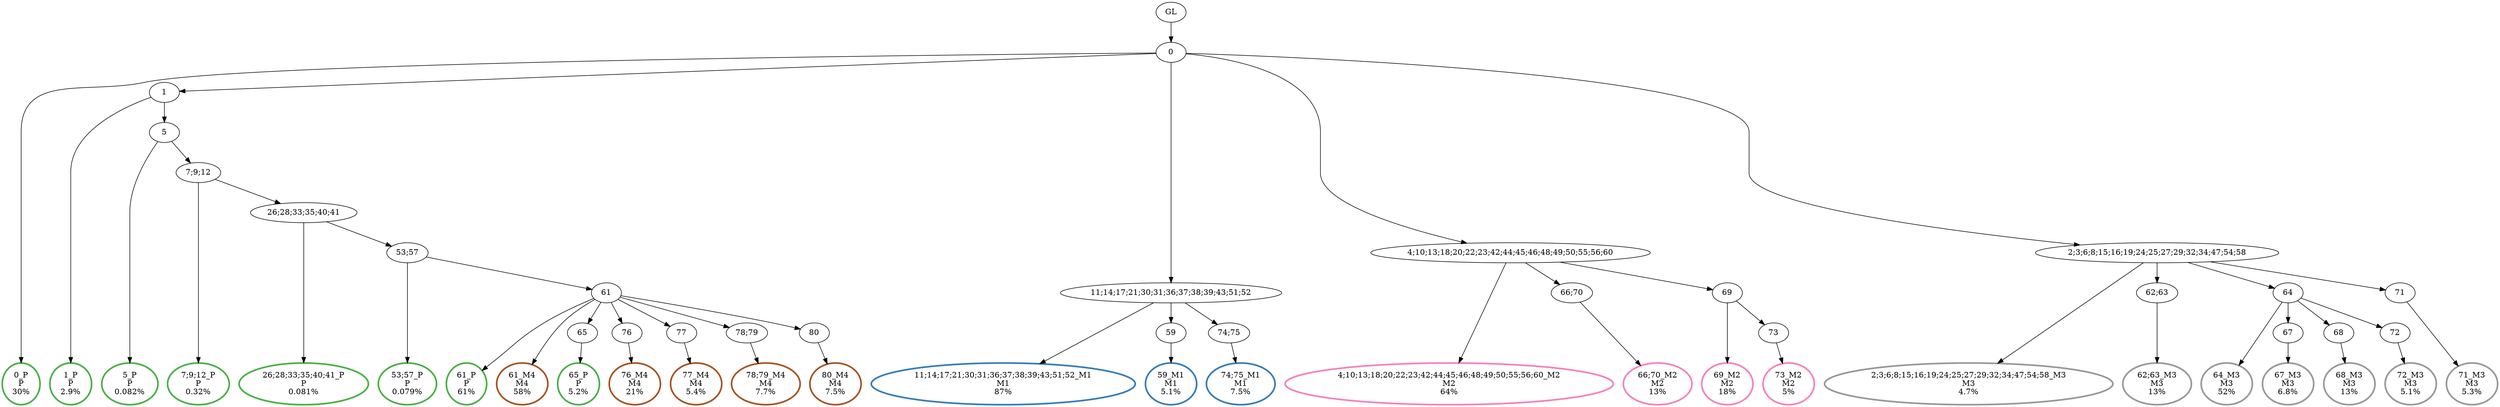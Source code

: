 digraph T {
	{
		rank=same
		51 [penwidth=3,colorscheme=set19,color=3,label="0_P\nP\n30%"]
		49 [penwidth=3,colorscheme=set19,color=3,label="1_P\nP\n2.9%"]
		47 [penwidth=3,colorscheme=set19,color=3,label="5_P\nP\n0.082%"]
		45 [penwidth=3,colorscheme=set19,color=3,label="7;9;12_P\nP\n0.32%"]
		43 [penwidth=3,colorscheme=set19,color=3,label="26;28;33;35;40;41_P\nP\n0.081%"]
		41 [penwidth=3,colorscheme=set19,color=3,label="53;57_P\nP\n0.079%"]
		39 [penwidth=3,colorscheme=set19,color=3,label="61_P\nP\n61%"]
		37 [penwidth=3,colorscheme=set19,color=3,label="65_P\nP\n5.2%"]
		35 [penwidth=3,colorscheme=set19,color=2,label="11;14;17;21;30;31;36;37;38;39;43;51;52_M1\nM1\n87%"]
		33 [penwidth=3,colorscheme=set19,color=2,label="59_M1\nM1\n5.1%"]
		31 [penwidth=3,colorscheme=set19,color=2,label="74;75_M1\nM1\n7.5%"]
		29 [penwidth=3,colorscheme=set19,color=8,label="4;10;13;18;20;22;23;42;44;45;46;48;49;50;55;56;60_M2\nM2\n64%"]
		27 [penwidth=3,colorscheme=set19,color=8,label="66;70_M2\nM2\n13%"]
		25 [penwidth=3,colorscheme=set19,color=8,label="69_M2\nM2\n18%"]
		23 [penwidth=3,colorscheme=set19,color=8,label="73_M2\nM2\n5%"]
		21 [penwidth=3,colorscheme=set19,color=9,label="2;3;6;8;15;16;19;24;25;27;29;32;34;47;54;58_M3\nM3\n4.7%"]
		19 [penwidth=3,colorscheme=set19,color=9,label="62;63_M3\nM3\n13%"]
		17 [penwidth=3,colorscheme=set19,color=9,label="64_M3\nM3\n52%"]
		15 [penwidth=3,colorscheme=set19,color=9,label="67_M3\nM3\n6.8%"]
		13 [penwidth=3,colorscheme=set19,color=9,label="68_M3\nM3\n13%"]
		11 [penwidth=3,colorscheme=set19,color=9,label="72_M3\nM3\n5.1%"]
		9 [penwidth=3,colorscheme=set19,color=9,label="71_M3\nM3\n5.3%"]
		8 [penwidth=3,colorscheme=set19,color=7,label="61_M4\nM4\n58%"]
		6 [penwidth=3,colorscheme=set19,color=7,label="76_M4\nM4\n21%"]
		4 [penwidth=3,colorscheme=set19,color=7,label="77_M4\nM4\n5.4%"]
		2 [penwidth=3,colorscheme=set19,color=7,label="78;79_M4\nM4\n7.7%"]
		0 [penwidth=3,colorscheme=set19,color=7,label="80_M4\nM4\n7.5%"]
	}
	53 [label="GL"]
	52 [label="0"]
	50 [label="1"]
	48 [label="5"]
	46 [label="7;9;12"]
	44 [label="26;28;33;35;40;41"]
	42 [label="53;57"]
	40 [label="61"]
	38 [label="65"]
	36 [label="11;14;17;21;30;31;36;37;38;39;43;51;52"]
	34 [label="59"]
	32 [label="74;75"]
	30 [label="4;10;13;18;20;22;23;42;44;45;46;48;49;50;55;56;60"]
	28 [label="66;70"]
	26 [label="69"]
	24 [label="73"]
	22 [label="2;3;6;8;15;16;19;24;25;27;29;32;34;47;54;58"]
	20 [label="62;63"]
	18 [label="64"]
	16 [label="67"]
	14 [label="68"]
	12 [label="72"]
	10 [label="71"]
	7 [label="76"]
	5 [label="77"]
	3 [label="78;79"]
	1 [label="80"]
	53 -> 52
	52 -> 51
	52 -> 50
	52 -> 36
	52 -> 30
	52 -> 22
	50 -> 49
	50 -> 48
	48 -> 47
	48 -> 46
	46 -> 45
	46 -> 44
	44 -> 43
	44 -> 42
	42 -> 41
	42 -> 40
	40 -> 39
	40 -> 38
	40 -> 8
	40 -> 7
	40 -> 5
	40 -> 3
	40 -> 1
	38 -> 37
	36 -> 35
	36 -> 34
	36 -> 32
	34 -> 33
	32 -> 31
	30 -> 29
	30 -> 28
	30 -> 26
	28 -> 27
	26 -> 25
	26 -> 24
	24 -> 23
	22 -> 21
	22 -> 20
	22 -> 18
	22 -> 10
	20 -> 19
	18 -> 17
	18 -> 16
	18 -> 14
	18 -> 12
	16 -> 15
	14 -> 13
	12 -> 11
	10 -> 9
	7 -> 6
	5 -> 4
	3 -> 2
	1 -> 0
}
